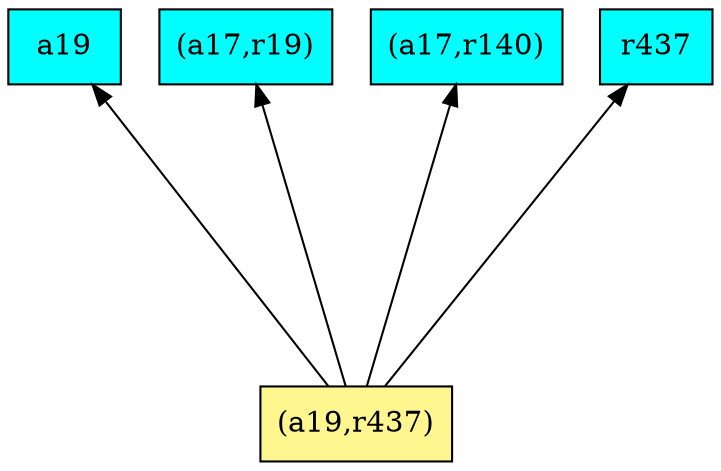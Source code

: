 digraph G {
rankdir=BT;ranksep="2.0";
"a19" [shape=record,fillcolor=cyan,style=filled,label="{a19}"];
"(a19,r437)" [shape=record,fillcolor=khaki1,style=filled,label="{(a19,r437)}"];
"(a17,r19)" [shape=record,fillcolor=cyan,style=filled,label="{(a17,r19)}"];
"(a17,r140)" [shape=record,fillcolor=cyan,style=filled,label="{(a17,r140)}"];
"r437" [shape=record,fillcolor=cyan,style=filled,label="{r437}"];
"(a19,r437)" -> "a19"
"(a19,r437)" -> "(a17,r140)"
"(a19,r437)" -> "r437"
"(a19,r437)" -> "(a17,r19)"
}